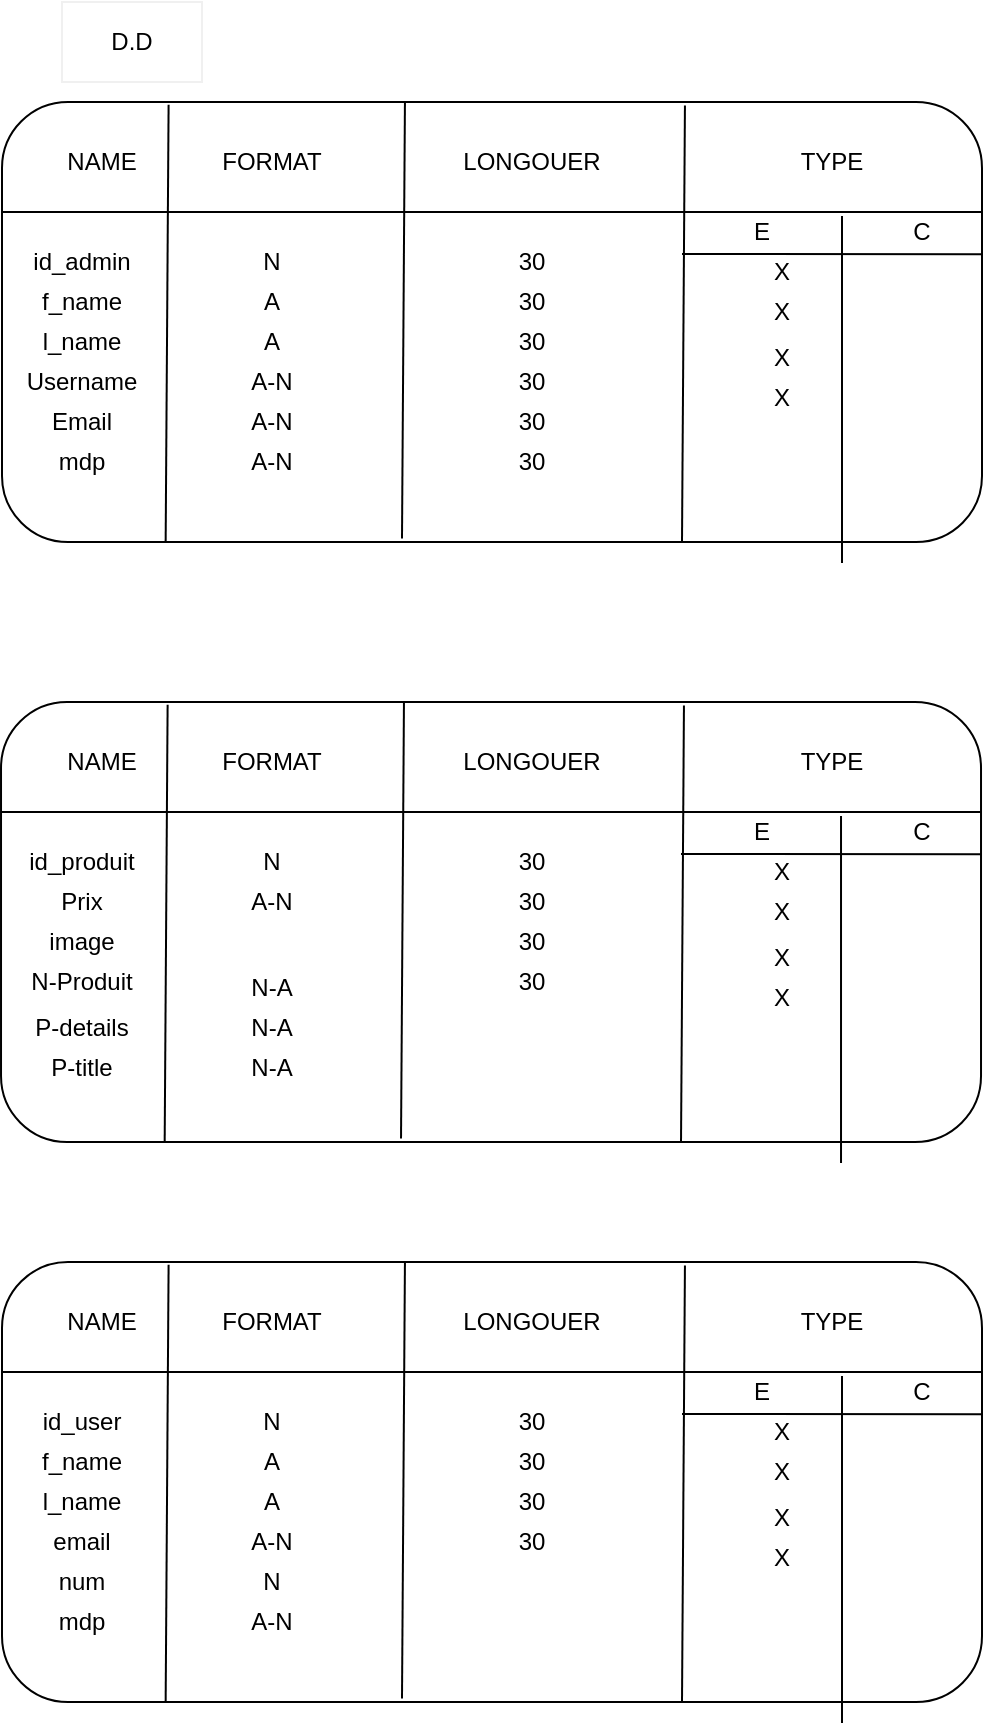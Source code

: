 <mxfile>
    <diagram id="gBSZ_7e9sKWmzLIpqArW" name="Page-1">
        <mxGraphModel dx="389" dy="323" grid="1" gridSize="10" guides="1" tooltips="1" connect="1" arrows="1" fold="1" page="1" pageScale="1" pageWidth="827" pageHeight="1169" math="0" shadow="0">
            <root>
                <mxCell id="0"/>
                <mxCell id="1" parent="0"/>
                <mxCell id="2" value="" style="rounded=1;whiteSpace=wrap;html=1;" vertex="1" parent="1">
                    <mxGeometry x="80" y="100" width="490" height="220" as="geometry"/>
                </mxCell>
                <mxCell id="3" value="" style="endArrow=none;html=1;entryX=1;entryY=0.25;entryDx=0;entryDy=0;exitX=0;exitY=0.25;exitDx=0;exitDy=0;" edge="1" parent="1" source="2" target="2">
                    <mxGeometry width="50" height="50" relative="1" as="geometry">
                        <mxPoint x="270" y="310" as="sourcePoint"/>
                        <mxPoint x="320" y="260" as="targetPoint"/>
                    </mxGeometry>
                </mxCell>
                <mxCell id="4" value="" style="endArrow=none;html=1;exitX=0.167;exitY=0.998;exitDx=0;exitDy=0;exitPerimeter=0;entryX=0.17;entryY=0.006;entryDx=0;entryDy=0;entryPerimeter=0;" edge="1" parent="1" source="2" target="2">
                    <mxGeometry width="50" height="50" relative="1" as="geometry">
                        <mxPoint x="270" y="310" as="sourcePoint"/>
                        <mxPoint x="160" y="100" as="targetPoint"/>
                    </mxGeometry>
                </mxCell>
                <mxCell id="5" value="" style="endArrow=none;html=1;exitX=0.167;exitY=0.998;exitDx=0;exitDy=0;exitPerimeter=0;entryX=0.17;entryY=0.006;entryDx=0;entryDy=0;entryPerimeter=0;" edge="1" parent="1">
                    <mxGeometry width="50" height="50" relative="1" as="geometry">
                        <mxPoint x="280.0" y="318.24" as="sourcePoint"/>
                        <mxPoint x="281.47" y="100.0" as="targetPoint"/>
                    </mxGeometry>
                </mxCell>
                <mxCell id="6" value="" style="endArrow=none;html=1;exitX=0.167;exitY=0.998;exitDx=0;exitDy=0;exitPerimeter=0;entryX=0.17;entryY=0.006;entryDx=0;entryDy=0;entryPerimeter=0;" edge="1" parent="1">
                    <mxGeometry width="50" height="50" relative="1" as="geometry">
                        <mxPoint x="420.0" y="320.0" as="sourcePoint"/>
                        <mxPoint x="421.47" y="101.76" as="targetPoint"/>
                    </mxGeometry>
                </mxCell>
                <mxCell id="7" value="D.D" style="text;html=1;fillColor=none;align=center;verticalAlign=middle;whiteSpace=wrap;rounded=0;strokeWidth=1;perimeterSpacing=0;strokeColor=#f0f0f0;" vertex="1" parent="1">
                    <mxGeometry x="110" y="50" width="70" height="40" as="geometry"/>
                </mxCell>
                <mxCell id="8" value="NAME" style="text;html=1;fillColor=none;align=center;verticalAlign=middle;whiteSpace=wrap;rounded=0;strokeWidth=1;perimeterSpacing=0;" vertex="1" parent="1">
                    <mxGeometry x="110" y="110" width="40" height="40" as="geometry"/>
                </mxCell>
                <mxCell id="9" value="FORMAT" style="text;html=1;fillColor=none;align=center;verticalAlign=middle;whiteSpace=wrap;rounded=0;strokeWidth=1;perimeterSpacing=0;" vertex="1" parent="1">
                    <mxGeometry x="180" y="110" width="70" height="40" as="geometry"/>
                </mxCell>
                <mxCell id="10" value="LONGOUER" style="text;html=1;fillColor=none;align=center;verticalAlign=middle;whiteSpace=wrap;rounded=0;strokeWidth=1;perimeterSpacing=0;" vertex="1" parent="1">
                    <mxGeometry x="310" y="110" width="70" height="40" as="geometry"/>
                </mxCell>
                <mxCell id="11" value="TYPE" style="text;html=1;fillColor=none;align=center;verticalAlign=middle;whiteSpace=wrap;rounded=0;strokeWidth=1;perimeterSpacing=0;" vertex="1" parent="1">
                    <mxGeometry x="460" y="110" width="70" height="40" as="geometry"/>
                </mxCell>
                <mxCell id="12" value="" style="endArrow=none;html=1;" edge="1" parent="1" target="2">
                    <mxGeometry width="50" height="50" relative="1" as="geometry">
                        <mxPoint x="495" y="320" as="sourcePoint"/>
                        <mxPoint x="495" y="160" as="targetPoint"/>
                    </mxGeometry>
                </mxCell>
                <mxCell id="15" value="f_name&lt;span style=&quot;color: rgba(0 , 0 , 0 , 0) ; font-family: monospace ; font-size: 0px&quot;&gt;%3CmxGraphModel%3E%3Croot%3E%3CmxCell%20id%3D%220%22%2F%3E%3CmxCell%20id%3D%221%22%20parent%3D%220%22%2F%3E%3CmxCell%20id%3D%222%22%20value%3D%22NAME%22%20style%3D%22text%3Bhtml%3D1%3BfillColor%3Dnone%3Balign%3Dcenter%3BverticalAlign%3Dmiddle%3BwhiteSpace%3Dwrap%3Brounded%3D0%3BstrokeWidth%3D1%3BperimeterSpacing%3D0%3B%22%20vertex%3D%221%22%20parent%3D%221%22%3E%3CmxGeometry%20x%3D%22110%22%20y%3D%22110%22%20width%3D%2240%22%20height%3D%2240%22%20as%3D%22geometry%22%2F%3E%3C%2FmxCell%3E%3C%2Froot%3E%3C%2FmxGraphModel%3E&lt;/span&gt;" style="text;html=1;fillColor=none;align=center;verticalAlign=middle;whiteSpace=wrap;rounded=0;strokeWidth=1;perimeterSpacing=0;" vertex="1" parent="1">
                    <mxGeometry x="100" y="180" width="40" height="40" as="geometry"/>
                </mxCell>
                <mxCell id="16" value="id_admin" style="text;html=1;align=center;verticalAlign=middle;whiteSpace=wrap;rounded=0;strokeWidth=1;perimeterSpacing=0;" vertex="1" parent="1">
                    <mxGeometry x="100" y="160" width="40" height="40" as="geometry"/>
                </mxCell>
                <mxCell id="17" value="l_name&lt;span style=&quot;color: rgba(0 , 0 , 0 , 0) ; font-family: monospace ; font-size: 0px&quot;&gt;%3CmxGraphModel%3E%3Croot%3E%3CmxCell%20id%3D%220%22%2F%3E%3CmxCell%20id%3D%221%22%20parent%3D%220%22%2F%3E%3CmxCell%20id%3D%222%22%20value%3D%22NAME%22%20style%3D%22text%3Bhtml%3D1%3BfillColor%3Dnone%3Balign%3Dcenter%3BverticalAlign%3Dmiddle%3BwhiteSpace%3Dwrap%3Brounded%3D0%3BstrokeWidth%3D1%3BperimeterSpacing%3D0%3B%22%20vertex%3D%221%22%20parent%3D%221%22%3E%3CmxGeometry%20x%3D%22110%22%20y%3D%22110%22%20width%3D%2240%22%20height%3D%2240%22%20as%3D%22geometry%22%2F%3E%3C%2FmxCell%3E%3C%2Froot%3E%3C%2FmxGraphModel%3E&lt;/span&gt;" style="text;html=1;fillColor=none;align=center;verticalAlign=middle;whiteSpace=wrap;rounded=0;strokeWidth=1;perimeterSpacing=0;" vertex="1" parent="1">
                    <mxGeometry x="100" y="210" width="40" height="20" as="geometry"/>
                </mxCell>
                <mxCell id="18" value="mdp" style="text;html=1;fillColor=none;align=center;verticalAlign=middle;whiteSpace=wrap;rounded=0;strokeWidth=1;perimeterSpacing=0;" vertex="1" parent="1">
                    <mxGeometry x="100" y="270" width="40" height="20" as="geometry"/>
                </mxCell>
                <mxCell id="19" value="N" style="text;html=1;align=center;verticalAlign=middle;whiteSpace=wrap;rounded=0;strokeWidth=1;perimeterSpacing=0;" vertex="1" parent="1">
                    <mxGeometry x="195" y="160" width="40" height="40" as="geometry"/>
                </mxCell>
                <mxCell id="20" value="A" style="text;html=1;align=center;verticalAlign=middle;whiteSpace=wrap;rounded=0;strokeWidth=1;perimeterSpacing=0;" vertex="1" parent="1">
                    <mxGeometry x="195" y="180" width="40" height="40" as="geometry"/>
                </mxCell>
                <mxCell id="21" value="A" style="text;html=1;align=center;verticalAlign=middle;whiteSpace=wrap;rounded=0;strokeWidth=1;perimeterSpacing=0;" vertex="1" parent="1">
                    <mxGeometry x="195" y="200" width="40" height="40" as="geometry"/>
                </mxCell>
                <mxCell id="22" value="A-N" style="text;html=1;align=center;verticalAlign=middle;whiteSpace=wrap;rounded=0;strokeWidth=1;perimeterSpacing=0;" vertex="1" parent="1">
                    <mxGeometry x="195" y="230" width="40" height="20" as="geometry"/>
                </mxCell>
                <mxCell id="23" value="30" style="text;html=1;align=center;verticalAlign=middle;whiteSpace=wrap;rounded=0;strokeWidth=1;perimeterSpacing=0;" vertex="1" parent="1">
                    <mxGeometry x="325" y="160" width="40" height="40" as="geometry"/>
                </mxCell>
                <mxCell id="24" value="30" style="text;html=1;align=center;verticalAlign=middle;whiteSpace=wrap;rounded=0;strokeWidth=1;perimeterSpacing=0;" vertex="1" parent="1">
                    <mxGeometry x="325" y="180" width="40" height="40" as="geometry"/>
                </mxCell>
                <mxCell id="25" value="30" style="text;html=1;align=center;verticalAlign=middle;whiteSpace=wrap;rounded=0;strokeWidth=1;perimeterSpacing=0;" vertex="1" parent="1">
                    <mxGeometry x="325" y="200" width="40" height="40" as="geometry"/>
                </mxCell>
                <mxCell id="26" value="30" style="text;html=1;align=center;verticalAlign=middle;whiteSpace=wrap;rounded=0;strokeWidth=1;perimeterSpacing=0;" vertex="1" parent="1">
                    <mxGeometry x="325" y="230" width="40" height="20" as="geometry"/>
                </mxCell>
                <mxCell id="27" value="" style="endArrow=none;html=1;entryX=1.001;entryY=0.346;entryDx=0;entryDy=0;entryPerimeter=0;" edge="1" parent="1" target="2">
                    <mxGeometry width="50" height="50" relative="1" as="geometry">
                        <mxPoint x="420" y="176" as="sourcePoint"/>
                        <mxPoint x="340" y="150" as="targetPoint"/>
                    </mxGeometry>
                </mxCell>
                <mxCell id="28" value="" style="endArrow=none;html=1;" edge="1" parent="1">
                    <mxGeometry width="50" height="50" relative="1" as="geometry">
                        <mxPoint x="500" y="330.533" as="sourcePoint"/>
                        <mxPoint x="500" y="157" as="targetPoint"/>
                    </mxGeometry>
                </mxCell>
                <mxCell id="30" value="E" style="text;html=1;align=center;verticalAlign=middle;whiteSpace=wrap;rounded=0;strokeWidth=1;perimeterSpacing=0;" vertex="1" parent="1">
                    <mxGeometry x="440" y="150" width="40" height="30" as="geometry"/>
                </mxCell>
                <mxCell id="31" value="C" style="text;html=1;align=center;verticalAlign=middle;whiteSpace=wrap;rounded=0;strokeWidth=1;perimeterSpacing=0;" vertex="1" parent="1">
                    <mxGeometry x="520" y="150" width="40" height="30" as="geometry"/>
                </mxCell>
                <mxCell id="32" value="X" style="text;html=1;align=center;verticalAlign=middle;whiteSpace=wrap;rounded=0;strokeWidth=1;perimeterSpacing=0;" vertex="1" parent="1">
                    <mxGeometry x="450" y="200" width="40" height="10" as="geometry"/>
                </mxCell>
                <mxCell id="33" value="X" style="text;html=1;align=center;verticalAlign=middle;whiteSpace=wrap;rounded=0;strokeWidth=1;perimeterSpacing=0;" vertex="1" parent="1">
                    <mxGeometry x="450" y="220" width="40" height="15" as="geometry"/>
                </mxCell>
                <mxCell id="34" value="X" style="text;html=1;align=center;verticalAlign=middle;whiteSpace=wrap;rounded=0;strokeWidth=1;perimeterSpacing=0;" vertex="1" parent="1">
                    <mxGeometry x="450" y="240" width="40" height="15" as="geometry"/>
                </mxCell>
                <mxCell id="35" value="X" style="text;html=1;align=center;verticalAlign=middle;whiteSpace=wrap;rounded=0;strokeWidth=1;perimeterSpacing=0;" vertex="1" parent="1">
                    <mxGeometry x="450" y="180" width="40" height="10" as="geometry"/>
                </mxCell>
                <mxCell id="36" value="" style="rounded=1;whiteSpace=wrap;html=1;" vertex="1" parent="1">
                    <mxGeometry x="79.51" y="400" width="490" height="220" as="geometry"/>
                </mxCell>
                <mxCell id="37" value="" style="endArrow=none;html=1;entryX=1;entryY=0.25;entryDx=0;entryDy=0;exitX=0;exitY=0.25;exitDx=0;exitDy=0;" edge="1" parent="1" source="36" target="36">
                    <mxGeometry width="50" height="50" relative="1" as="geometry">
                        <mxPoint x="269.51" y="610" as="sourcePoint"/>
                        <mxPoint x="319.51" y="560" as="targetPoint"/>
                    </mxGeometry>
                </mxCell>
                <mxCell id="38" value="" style="endArrow=none;html=1;exitX=0.167;exitY=0.998;exitDx=0;exitDy=0;exitPerimeter=0;entryX=0.17;entryY=0.006;entryDx=0;entryDy=0;entryPerimeter=0;" edge="1" parent="1" source="36" target="36">
                    <mxGeometry width="50" height="50" relative="1" as="geometry">
                        <mxPoint x="269.51" y="610" as="sourcePoint"/>
                        <mxPoint x="159.51" y="400" as="targetPoint"/>
                    </mxGeometry>
                </mxCell>
                <mxCell id="39" value="" style="endArrow=none;html=1;exitX=0.167;exitY=0.998;exitDx=0;exitDy=0;exitPerimeter=0;entryX=0.17;entryY=0.006;entryDx=0;entryDy=0;entryPerimeter=0;" edge="1" parent="1">
                    <mxGeometry width="50" height="50" relative="1" as="geometry">
                        <mxPoint x="279.51" y="618.24" as="sourcePoint"/>
                        <mxPoint x="280.98" y="400" as="targetPoint"/>
                    </mxGeometry>
                </mxCell>
                <mxCell id="40" value="" style="endArrow=none;html=1;exitX=0.167;exitY=0.998;exitDx=0;exitDy=0;exitPerimeter=0;entryX=0.17;entryY=0.006;entryDx=0;entryDy=0;entryPerimeter=0;" edge="1" parent="1">
                    <mxGeometry width="50" height="50" relative="1" as="geometry">
                        <mxPoint x="419.51" y="620" as="sourcePoint"/>
                        <mxPoint x="420.98" y="401.76" as="targetPoint"/>
                    </mxGeometry>
                </mxCell>
                <mxCell id="41" value="NAME" style="text;html=1;fillColor=none;align=center;verticalAlign=middle;whiteSpace=wrap;rounded=0;strokeWidth=1;perimeterSpacing=0;" vertex="1" parent="1">
                    <mxGeometry x="109.51" y="410" width="40" height="40" as="geometry"/>
                </mxCell>
                <mxCell id="42" value="FORMAT" style="text;html=1;fillColor=none;align=center;verticalAlign=middle;whiteSpace=wrap;rounded=0;strokeWidth=1;perimeterSpacing=0;" vertex="1" parent="1">
                    <mxGeometry x="179.51" y="410" width="70" height="40" as="geometry"/>
                </mxCell>
                <mxCell id="43" value="LONGOUER" style="text;html=1;fillColor=none;align=center;verticalAlign=middle;whiteSpace=wrap;rounded=0;strokeWidth=1;perimeterSpacing=0;" vertex="1" parent="1">
                    <mxGeometry x="309.51" y="410" width="70" height="40" as="geometry"/>
                </mxCell>
                <mxCell id="44" value="TYPE" style="text;html=1;fillColor=none;align=center;verticalAlign=middle;whiteSpace=wrap;rounded=0;strokeWidth=1;perimeterSpacing=0;" vertex="1" parent="1">
                    <mxGeometry x="459.51" y="410" width="70" height="40" as="geometry"/>
                </mxCell>
                <mxCell id="45" value="" style="endArrow=none;html=1;" edge="1" parent="1" target="36">
                    <mxGeometry width="50" height="50" relative="1" as="geometry">
                        <mxPoint x="494.51" y="620" as="sourcePoint"/>
                        <mxPoint x="494.51" y="460" as="targetPoint"/>
                    </mxGeometry>
                </mxCell>
                <mxCell id="47" value="id_produit" style="text;html=1;align=center;verticalAlign=middle;whiteSpace=wrap;rounded=0;strokeWidth=1;perimeterSpacing=0;" vertex="1" parent="1">
                    <mxGeometry x="99.51" y="460" width="40" height="40" as="geometry"/>
                </mxCell>
                <mxCell id="50" value="N" style="text;html=1;align=center;verticalAlign=middle;whiteSpace=wrap;rounded=0;strokeWidth=1;perimeterSpacing=0;" vertex="1" parent="1">
                    <mxGeometry x="194.51" y="460" width="40" height="40" as="geometry"/>
                </mxCell>
                <mxCell id="51" value="A-N" style="text;html=1;align=center;verticalAlign=middle;whiteSpace=wrap;rounded=0;strokeWidth=1;perimeterSpacing=0;" vertex="1" parent="1">
                    <mxGeometry x="194.51" y="480" width="40" height="40" as="geometry"/>
                </mxCell>
                <mxCell id="53" value="N-A" style="text;html=1;align=center;verticalAlign=middle;whiteSpace=wrap;rounded=0;strokeWidth=1;perimeterSpacing=0;" vertex="1" parent="1">
                    <mxGeometry x="194.51" y="530" width="40" height="25" as="geometry"/>
                </mxCell>
                <mxCell id="54" value="30" style="text;html=1;align=center;verticalAlign=middle;whiteSpace=wrap;rounded=0;strokeWidth=1;perimeterSpacing=0;" vertex="1" parent="1">
                    <mxGeometry x="324.51" y="460" width="40" height="40" as="geometry"/>
                </mxCell>
                <mxCell id="55" value="30" style="text;html=1;align=center;verticalAlign=middle;whiteSpace=wrap;rounded=0;strokeWidth=1;perimeterSpacing=0;" vertex="1" parent="1">
                    <mxGeometry x="324.51" y="480" width="40" height="40" as="geometry"/>
                </mxCell>
                <mxCell id="56" value="30" style="text;html=1;align=center;verticalAlign=middle;whiteSpace=wrap;rounded=0;strokeWidth=1;perimeterSpacing=0;" vertex="1" parent="1">
                    <mxGeometry x="324.51" y="500" width="40" height="40" as="geometry"/>
                </mxCell>
                <mxCell id="57" value="30" style="text;html=1;align=center;verticalAlign=middle;whiteSpace=wrap;rounded=0;strokeWidth=1;perimeterSpacing=0;" vertex="1" parent="1">
                    <mxGeometry x="324.51" y="520" width="40" height="40" as="geometry"/>
                </mxCell>
                <mxCell id="58" value="" style="endArrow=none;html=1;entryX=1.001;entryY=0.346;entryDx=0;entryDy=0;entryPerimeter=0;" edge="1" parent="1" target="36">
                    <mxGeometry width="50" height="50" relative="1" as="geometry">
                        <mxPoint x="419.51" y="476" as="sourcePoint"/>
                        <mxPoint x="339.51" y="450" as="targetPoint"/>
                    </mxGeometry>
                </mxCell>
                <mxCell id="59" value="" style="endArrow=none;html=1;" edge="1" parent="1">
                    <mxGeometry width="50" height="50" relative="1" as="geometry">
                        <mxPoint x="499.51" y="630.533" as="sourcePoint"/>
                        <mxPoint x="499.51" y="457" as="targetPoint"/>
                    </mxGeometry>
                </mxCell>
                <mxCell id="60" value="E" style="text;html=1;align=center;verticalAlign=middle;whiteSpace=wrap;rounded=0;strokeWidth=1;perimeterSpacing=0;" vertex="1" parent="1">
                    <mxGeometry x="439.51" y="450" width="40" height="30" as="geometry"/>
                </mxCell>
                <mxCell id="61" value="C" style="text;html=1;align=center;verticalAlign=middle;whiteSpace=wrap;rounded=0;strokeWidth=1;perimeterSpacing=0;" vertex="1" parent="1">
                    <mxGeometry x="519.51" y="450" width="40" height="30" as="geometry"/>
                </mxCell>
                <mxCell id="62" value="X" style="text;html=1;align=center;verticalAlign=middle;whiteSpace=wrap;rounded=0;strokeWidth=1;perimeterSpacing=0;" vertex="1" parent="1">
                    <mxGeometry x="449.51" y="500" width="40" height="10" as="geometry"/>
                </mxCell>
                <mxCell id="63" value="X" style="text;html=1;align=center;verticalAlign=middle;whiteSpace=wrap;rounded=0;strokeWidth=1;perimeterSpacing=0;" vertex="1" parent="1">
                    <mxGeometry x="449.51" y="520" width="40" height="15" as="geometry"/>
                </mxCell>
                <mxCell id="64" value="X" style="text;html=1;align=center;verticalAlign=middle;whiteSpace=wrap;rounded=0;strokeWidth=1;perimeterSpacing=0;" vertex="1" parent="1">
                    <mxGeometry x="449.51" y="540" width="40" height="15" as="geometry"/>
                </mxCell>
                <mxCell id="65" value="X" style="text;html=1;align=center;verticalAlign=middle;whiteSpace=wrap;rounded=0;strokeWidth=1;perimeterSpacing=0;" vertex="1" parent="1">
                    <mxGeometry x="449.51" y="480" width="40" height="10" as="geometry"/>
                </mxCell>
                <mxCell id="66" value="Prix" style="text;html=1;fillColor=none;align=center;verticalAlign=middle;whiteSpace=wrap;rounded=0;strokeWidth=1;perimeterSpacing=0;" vertex="1" parent="1">
                    <mxGeometry x="99.51" y="490" width="40" height="20" as="geometry"/>
                </mxCell>
                <mxCell id="67" value="image" style="text;html=1;fillColor=none;align=center;verticalAlign=middle;whiteSpace=wrap;rounded=0;strokeWidth=1;perimeterSpacing=0;" vertex="1" parent="1">
                    <mxGeometry x="100" y="507.5" width="40" height="25" as="geometry"/>
                </mxCell>
                <mxCell id="68" value="N-Produit" style="text;html=1;fillColor=none;align=center;verticalAlign=middle;whiteSpace=wrap;rounded=0;strokeWidth=1;perimeterSpacing=0;" vertex="1" parent="1">
                    <mxGeometry x="90" y="527.5" width="60" height="25" as="geometry"/>
                </mxCell>
                <mxCell id="69" value="P-details" style="text;html=1;fillColor=none;align=center;verticalAlign=middle;whiteSpace=wrap;rounded=0;strokeWidth=1;perimeterSpacing=0;" vertex="1" parent="1">
                    <mxGeometry x="90" y="552.5" width="60" height="20" as="geometry"/>
                </mxCell>
                <mxCell id="71" value="P-title" style="text;html=1;fillColor=none;align=center;verticalAlign=middle;whiteSpace=wrap;rounded=0;strokeWidth=1;perimeterSpacing=0;" vertex="1" parent="1">
                    <mxGeometry x="89.51" y="575" width="60" height="15" as="geometry"/>
                </mxCell>
                <mxCell id="72" value="N-A" style="text;html=1;align=center;verticalAlign=middle;whiteSpace=wrap;rounded=0;strokeWidth=1;perimeterSpacing=0;" vertex="1" parent="1">
                    <mxGeometry x="195" y="550" width="40" height="25" as="geometry"/>
                </mxCell>
                <mxCell id="73" value="N-A" style="text;html=1;align=center;verticalAlign=middle;whiteSpace=wrap;rounded=0;strokeWidth=1;perimeterSpacing=0;" vertex="1" parent="1">
                    <mxGeometry x="195" y="570" width="40" height="25" as="geometry"/>
                </mxCell>
                <mxCell id="74" value="" style="rounded=1;whiteSpace=wrap;html=1;" vertex="1" parent="1">
                    <mxGeometry x="80" y="680" width="490" height="220" as="geometry"/>
                </mxCell>
                <mxCell id="75" value="" style="endArrow=none;html=1;entryX=1;entryY=0.25;entryDx=0;entryDy=0;exitX=0;exitY=0.25;exitDx=0;exitDy=0;" edge="1" parent="1" source="74" target="74">
                    <mxGeometry width="50" height="50" relative="1" as="geometry">
                        <mxPoint x="270" y="890" as="sourcePoint"/>
                        <mxPoint x="320" y="840" as="targetPoint"/>
                    </mxGeometry>
                </mxCell>
                <mxCell id="76" value="" style="endArrow=none;html=1;exitX=0.167;exitY=0.998;exitDx=0;exitDy=0;exitPerimeter=0;entryX=0.17;entryY=0.006;entryDx=0;entryDy=0;entryPerimeter=0;" edge="1" parent="1" source="74" target="74">
                    <mxGeometry width="50" height="50" relative="1" as="geometry">
                        <mxPoint x="270" y="890" as="sourcePoint"/>
                        <mxPoint x="160" y="680" as="targetPoint"/>
                    </mxGeometry>
                </mxCell>
                <mxCell id="77" value="" style="endArrow=none;html=1;exitX=0.167;exitY=0.998;exitDx=0;exitDy=0;exitPerimeter=0;entryX=0.17;entryY=0.006;entryDx=0;entryDy=0;entryPerimeter=0;" edge="1" parent="1">
                    <mxGeometry width="50" height="50" relative="1" as="geometry">
                        <mxPoint x="280" y="898.24" as="sourcePoint"/>
                        <mxPoint x="281.47" y="680.0" as="targetPoint"/>
                    </mxGeometry>
                </mxCell>
                <mxCell id="78" value="" style="endArrow=none;html=1;exitX=0.167;exitY=0.998;exitDx=0;exitDy=0;exitPerimeter=0;entryX=0.17;entryY=0.006;entryDx=0;entryDy=0;entryPerimeter=0;" edge="1" parent="1">
                    <mxGeometry width="50" height="50" relative="1" as="geometry">
                        <mxPoint x="420" y="900" as="sourcePoint"/>
                        <mxPoint x="421.47" y="681.76" as="targetPoint"/>
                    </mxGeometry>
                </mxCell>
                <mxCell id="79" value="NAME" style="text;html=1;fillColor=none;align=center;verticalAlign=middle;whiteSpace=wrap;rounded=0;strokeWidth=1;perimeterSpacing=0;" vertex="1" parent="1">
                    <mxGeometry x="110" y="690" width="40" height="40" as="geometry"/>
                </mxCell>
                <mxCell id="80" value="FORMAT" style="text;html=1;fillColor=none;align=center;verticalAlign=middle;whiteSpace=wrap;rounded=0;strokeWidth=1;perimeterSpacing=0;" vertex="1" parent="1">
                    <mxGeometry x="180" y="690" width="70" height="40" as="geometry"/>
                </mxCell>
                <mxCell id="81" value="LONGOUER" style="text;html=1;fillColor=none;align=center;verticalAlign=middle;whiteSpace=wrap;rounded=0;strokeWidth=1;perimeterSpacing=0;" vertex="1" parent="1">
                    <mxGeometry x="310" y="690" width="70" height="40" as="geometry"/>
                </mxCell>
                <mxCell id="82" value="TYPE" style="text;html=1;fillColor=none;align=center;verticalAlign=middle;whiteSpace=wrap;rounded=0;strokeWidth=1;perimeterSpacing=0;" vertex="1" parent="1">
                    <mxGeometry x="460" y="690" width="70" height="40" as="geometry"/>
                </mxCell>
                <mxCell id="83" value="" style="endArrow=none;html=1;" edge="1" parent="1" target="74">
                    <mxGeometry width="50" height="50" relative="1" as="geometry">
                        <mxPoint x="495" y="900" as="sourcePoint"/>
                        <mxPoint x="495" y="740" as="targetPoint"/>
                    </mxGeometry>
                </mxCell>
                <mxCell id="84" value="f_name&lt;span style=&quot;color: rgba(0 , 0 , 0 , 0) ; font-family: monospace ; font-size: 0px&quot;&gt;%3CmxGraphModel%3E%3Croot%3E%3CmxCell%20id%3D%220%22%2F%3E%3CmxCell%20id%3D%221%22%20parent%3D%220%22%2F%3E%3CmxCell%20id%3D%222%22%20value%3D%22NAME%22%20style%3D%22text%3Bhtml%3D1%3BfillColor%3Dnone%3Balign%3Dcenter%3BverticalAlign%3Dmiddle%3BwhiteSpace%3Dwrap%3Brounded%3D0%3BstrokeWidth%3D1%3BperimeterSpacing%3D0%3B%22%20vertex%3D%221%22%20parent%3D%221%22%3E%3CmxGeometry%20x%3D%22110%22%20y%3D%22110%22%20width%3D%2240%22%20height%3D%2240%22%20as%3D%22geometry%22%2F%3E%3C%2FmxCell%3E%3C%2Froot%3E%3C%2FmxGraphModel%3E&lt;/span&gt;" style="text;html=1;fillColor=none;align=center;verticalAlign=middle;whiteSpace=wrap;rounded=0;strokeWidth=1;perimeterSpacing=0;" vertex="1" parent="1">
                    <mxGeometry x="100" y="770" width="40" height="20" as="geometry"/>
                </mxCell>
                <mxCell id="85" value="id_user" style="text;html=1;align=center;verticalAlign=middle;whiteSpace=wrap;rounded=0;strokeWidth=1;perimeterSpacing=0;" vertex="1" parent="1">
                    <mxGeometry x="100" y="750" width="40" height="20" as="geometry"/>
                </mxCell>
                <mxCell id="86" value="l_name&lt;span style=&quot;color: rgba(0 , 0 , 0 , 0) ; font-family: monospace ; font-size: 0px&quot;&gt;%3CmxGraphModel%3E%3Croot%3E%3CmxCell%20id%3D%220%22%2F%3E%3CmxCell%20id%3D%221%22%20parent%3D%220%22%2F%3E%3CmxCell%20id%3D%222%22%20value%3D%22NAME%22%20style%3D%22text%3Bhtml%3D1%3BfillColor%3Dnone%3Balign%3Dcenter%3BverticalAlign%3Dmiddle%3BwhiteSpace%3Dwrap%3Brounded%3D0%3BstrokeWidth%3D1%3BperimeterSpacing%3D0%3B%22%20vertex%3D%221%22%20parent%3D%221%22%3E%3CmxGeometry%20x%3D%22110%22%20y%3D%22110%22%20width%3D%2240%22%20height%3D%2240%22%20as%3D%22geometry%22%2F%3E%3C%2FmxCell%3E%3C%2Froot%3E%3C%2FmxGraphModel%3E&lt;/span&gt;" style="text;html=1;fillColor=none;align=center;verticalAlign=middle;whiteSpace=wrap;rounded=0;strokeWidth=1;perimeterSpacing=0;" vertex="1" parent="1">
                    <mxGeometry x="100" y="790" width="40" height="20" as="geometry"/>
                </mxCell>
                <mxCell id="87" value="mdp" style="text;html=1;fillColor=none;align=center;verticalAlign=middle;whiteSpace=wrap;rounded=0;strokeWidth=1;perimeterSpacing=0;" vertex="1" parent="1">
                    <mxGeometry x="100" y="850" width="40" height="20" as="geometry"/>
                </mxCell>
                <mxCell id="88" value="N" style="text;html=1;align=center;verticalAlign=middle;whiteSpace=wrap;rounded=0;strokeWidth=1;perimeterSpacing=0;" vertex="1" parent="1">
                    <mxGeometry x="195" y="740" width="40" height="40" as="geometry"/>
                </mxCell>
                <mxCell id="89" value="A" style="text;html=1;align=center;verticalAlign=middle;whiteSpace=wrap;rounded=0;strokeWidth=1;perimeterSpacing=0;" vertex="1" parent="1">
                    <mxGeometry x="195" y="760" width="40" height="40" as="geometry"/>
                </mxCell>
                <mxCell id="90" value="A" style="text;html=1;align=center;verticalAlign=middle;whiteSpace=wrap;rounded=0;strokeWidth=1;perimeterSpacing=0;" vertex="1" parent="1">
                    <mxGeometry x="195" y="780" width="40" height="40" as="geometry"/>
                </mxCell>
                <mxCell id="91" value="A-N" style="text;html=1;align=center;verticalAlign=middle;whiteSpace=wrap;rounded=0;strokeWidth=1;perimeterSpacing=0;" vertex="1" parent="1">
                    <mxGeometry x="195" y="810" width="40" height="20" as="geometry"/>
                </mxCell>
                <mxCell id="92" value="30" style="text;html=1;align=center;verticalAlign=middle;whiteSpace=wrap;rounded=0;strokeWidth=1;perimeterSpacing=0;" vertex="1" parent="1">
                    <mxGeometry x="325" y="740" width="40" height="40" as="geometry"/>
                </mxCell>
                <mxCell id="93" value="30" style="text;html=1;align=center;verticalAlign=middle;whiteSpace=wrap;rounded=0;strokeWidth=1;perimeterSpacing=0;" vertex="1" parent="1">
                    <mxGeometry x="325" y="760" width="40" height="40" as="geometry"/>
                </mxCell>
                <mxCell id="94" value="30" style="text;html=1;align=center;verticalAlign=middle;whiteSpace=wrap;rounded=0;strokeWidth=1;perimeterSpacing=0;" vertex="1" parent="1">
                    <mxGeometry x="325" y="780" width="40" height="40" as="geometry"/>
                </mxCell>
                <mxCell id="95" value="30" style="text;html=1;align=center;verticalAlign=middle;whiteSpace=wrap;rounded=0;strokeWidth=1;perimeterSpacing=0;" vertex="1" parent="1">
                    <mxGeometry x="325" y="800" width="40" height="40" as="geometry"/>
                </mxCell>
                <mxCell id="96" value="" style="endArrow=none;html=1;entryX=1.001;entryY=0.346;entryDx=0;entryDy=0;entryPerimeter=0;" edge="1" parent="1" target="74">
                    <mxGeometry width="50" height="50" relative="1" as="geometry">
                        <mxPoint x="420" y="756" as="sourcePoint"/>
                        <mxPoint x="340" y="730" as="targetPoint"/>
                    </mxGeometry>
                </mxCell>
                <mxCell id="97" value="" style="endArrow=none;html=1;" edge="1" parent="1">
                    <mxGeometry width="50" height="50" relative="1" as="geometry">
                        <mxPoint x="500" y="910.533" as="sourcePoint"/>
                        <mxPoint x="500" y="737" as="targetPoint"/>
                    </mxGeometry>
                </mxCell>
                <mxCell id="98" value="E" style="text;html=1;align=center;verticalAlign=middle;whiteSpace=wrap;rounded=0;strokeWidth=1;perimeterSpacing=0;" vertex="1" parent="1">
                    <mxGeometry x="440" y="730" width="40" height="30" as="geometry"/>
                </mxCell>
                <mxCell id="99" value="C" style="text;html=1;align=center;verticalAlign=middle;whiteSpace=wrap;rounded=0;strokeWidth=1;perimeterSpacing=0;" vertex="1" parent="1">
                    <mxGeometry x="520" y="730" width="40" height="30" as="geometry"/>
                </mxCell>
                <mxCell id="100" value="X" style="text;html=1;align=center;verticalAlign=middle;whiteSpace=wrap;rounded=0;strokeWidth=1;perimeterSpacing=0;" vertex="1" parent="1">
                    <mxGeometry x="450" y="780" width="40" height="10" as="geometry"/>
                </mxCell>
                <mxCell id="101" value="X" style="text;html=1;align=center;verticalAlign=middle;whiteSpace=wrap;rounded=0;strokeWidth=1;perimeterSpacing=0;" vertex="1" parent="1">
                    <mxGeometry x="450" y="800" width="40" height="15" as="geometry"/>
                </mxCell>
                <mxCell id="102" value="X" style="text;html=1;align=center;verticalAlign=middle;whiteSpace=wrap;rounded=0;strokeWidth=1;perimeterSpacing=0;" vertex="1" parent="1">
                    <mxGeometry x="450" y="820" width="40" height="15" as="geometry"/>
                </mxCell>
                <mxCell id="103" value="X" style="text;html=1;align=center;verticalAlign=middle;whiteSpace=wrap;rounded=0;strokeWidth=1;perimeterSpacing=0;" vertex="1" parent="1">
                    <mxGeometry x="450" y="760" width="40" height="10" as="geometry"/>
                </mxCell>
                <mxCell id="104" value="email" style="text;html=1;fillColor=none;align=center;verticalAlign=middle;whiteSpace=wrap;rounded=0;strokeWidth=1;perimeterSpacing=0;" vertex="1" parent="1">
                    <mxGeometry x="99.51" y="810" width="40" height="20" as="geometry"/>
                </mxCell>
                <mxCell id="105" value="num" style="text;html=1;fillColor=none;align=center;verticalAlign=middle;whiteSpace=wrap;rounded=0;strokeWidth=1;perimeterSpacing=0;" vertex="1" parent="1">
                    <mxGeometry x="100" y="830" width="40" height="20" as="geometry"/>
                </mxCell>
                <mxCell id="106" value="N" style="text;html=1;align=center;verticalAlign=middle;whiteSpace=wrap;rounded=0;strokeWidth=1;perimeterSpacing=0;" vertex="1" parent="1">
                    <mxGeometry x="195" y="830" width="40" height="20" as="geometry"/>
                </mxCell>
                <mxCell id="107" value="A-N" style="text;html=1;align=center;verticalAlign=middle;whiteSpace=wrap;rounded=0;strokeWidth=1;perimeterSpacing=0;" vertex="1" parent="1">
                    <mxGeometry x="195" y="850" width="40" height="20" as="geometry"/>
                </mxCell>
                <mxCell id="108" value="Username" style="text;html=1;fillColor=none;align=center;verticalAlign=middle;whiteSpace=wrap;rounded=0;strokeWidth=1;perimeterSpacing=0;" vertex="1" parent="1">
                    <mxGeometry x="100" y="230" width="40" height="20" as="geometry"/>
                </mxCell>
                <mxCell id="109" value="Email" style="text;html=1;fillColor=none;align=center;verticalAlign=middle;whiteSpace=wrap;rounded=0;strokeWidth=1;perimeterSpacing=0;" vertex="1" parent="1">
                    <mxGeometry x="99.51" y="250" width="40" height="20" as="geometry"/>
                </mxCell>
                <mxCell id="110" value="A-N" style="text;html=1;align=center;verticalAlign=middle;whiteSpace=wrap;rounded=0;strokeWidth=1;perimeterSpacing=0;" vertex="1" parent="1">
                    <mxGeometry x="195" y="250" width="40" height="20" as="geometry"/>
                </mxCell>
                <mxCell id="111" value="A-N" style="text;html=1;align=center;verticalAlign=middle;whiteSpace=wrap;rounded=0;strokeWidth=1;perimeterSpacing=0;" vertex="1" parent="1">
                    <mxGeometry x="195" y="270" width="40" height="20" as="geometry"/>
                </mxCell>
                <mxCell id="112" value="30" style="text;html=1;align=center;verticalAlign=middle;whiteSpace=wrap;rounded=0;strokeWidth=1;perimeterSpacing=0;" vertex="1" parent="1">
                    <mxGeometry x="325" y="250" width="40" height="20" as="geometry"/>
                </mxCell>
                <mxCell id="113" value="30" style="text;html=1;align=center;verticalAlign=middle;whiteSpace=wrap;rounded=0;strokeWidth=1;perimeterSpacing=0;" vertex="1" parent="1">
                    <mxGeometry x="325" y="270" width="40" height="20" as="geometry"/>
                </mxCell>
            </root>
        </mxGraphModel>
    </diagram>
</mxfile>